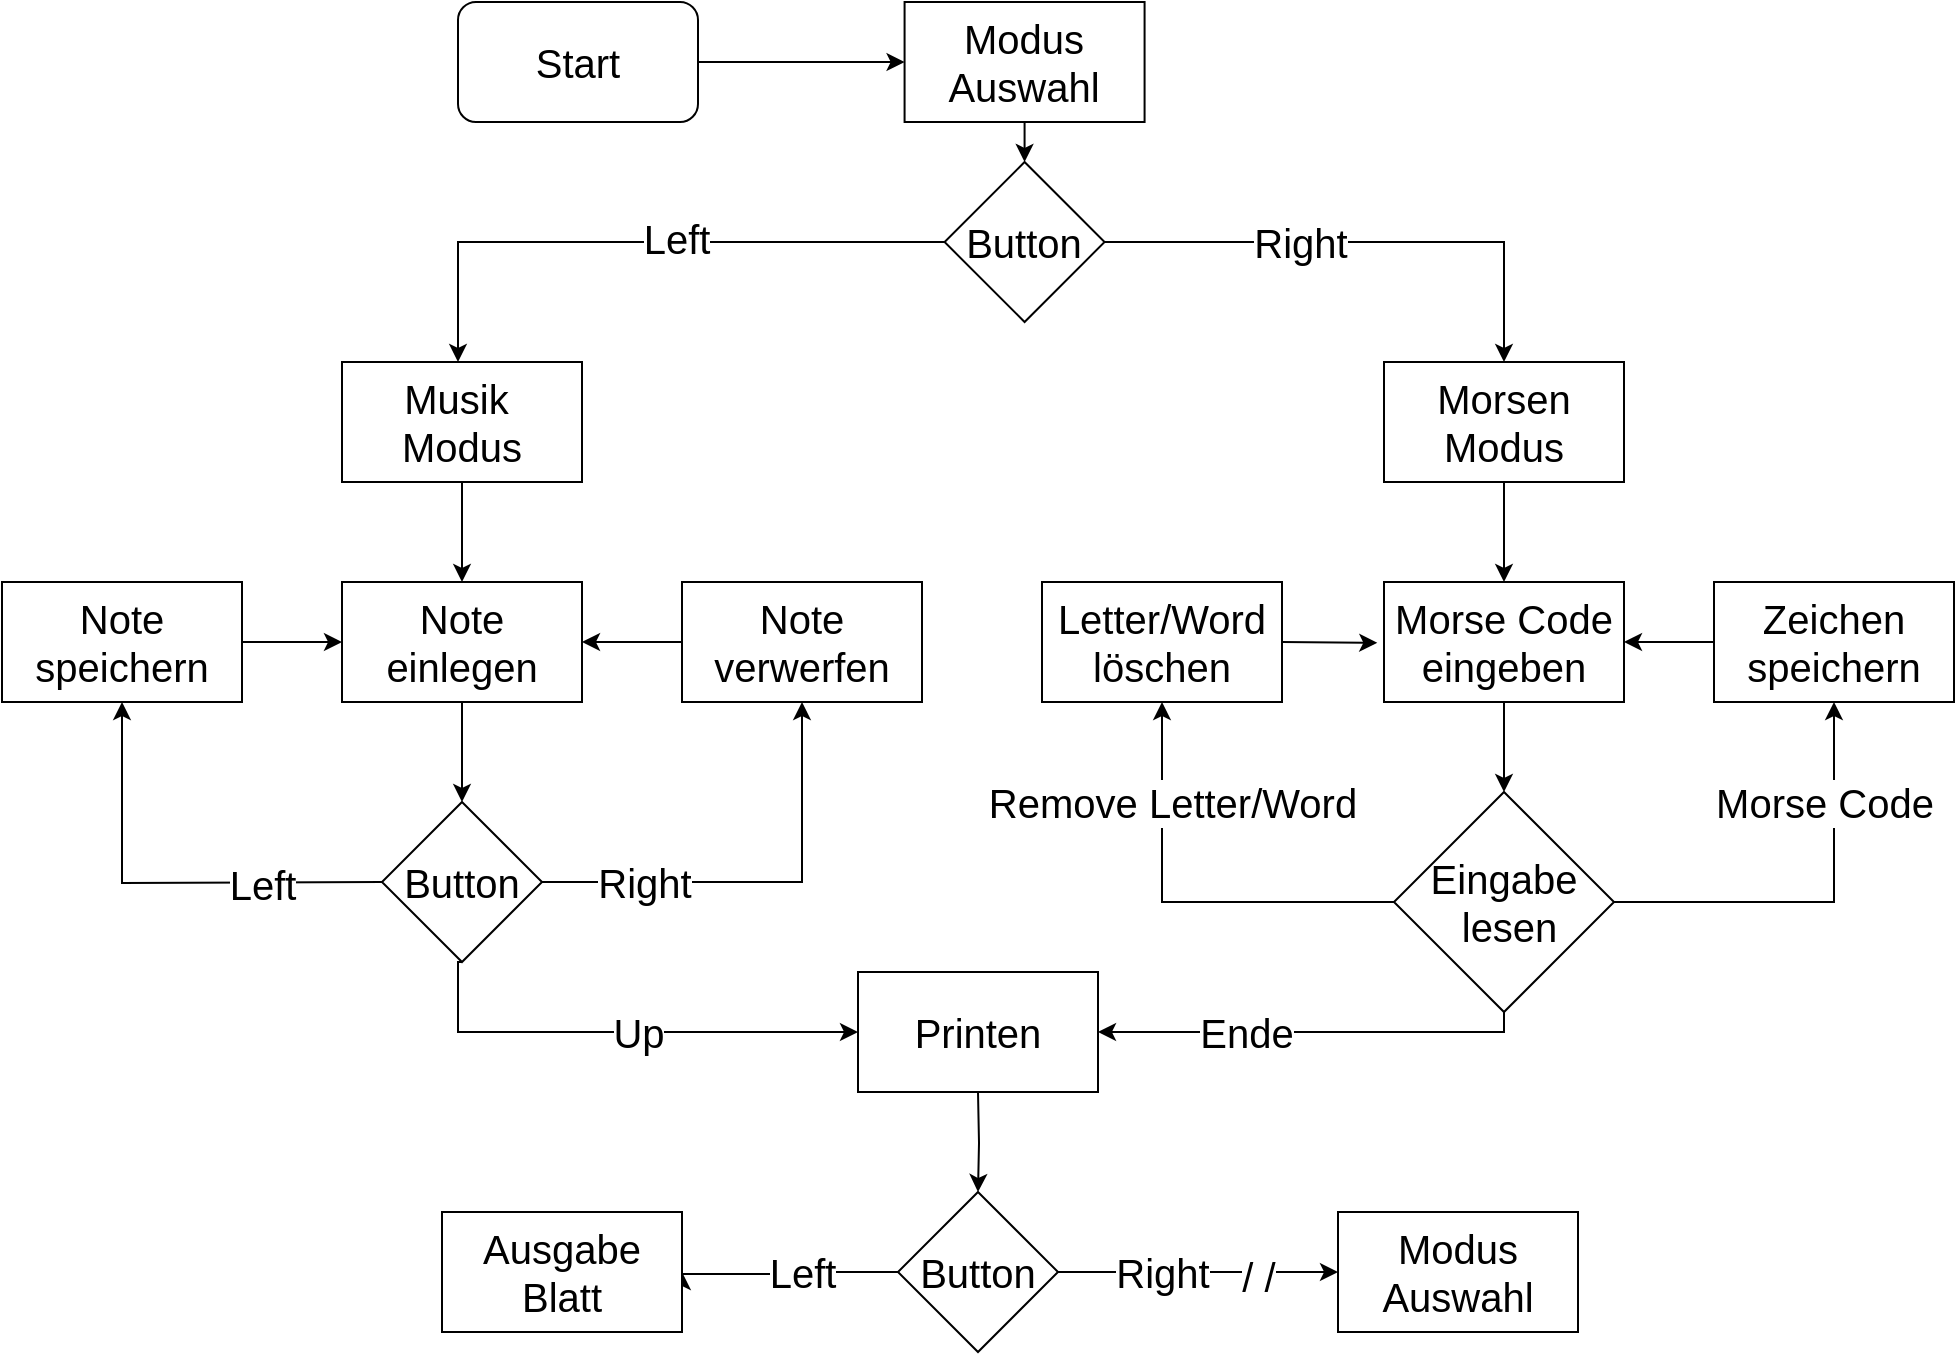 <mxfile version="24.5.3" type="device">
  <diagram name="Seite-1" id="wwn4yQSQ7MJp2Me2dEBf">
    <mxGraphModel dx="2062" dy="731" grid="1" gridSize="10" guides="1" tooltips="1" connect="1" arrows="1" fold="1" page="1" pageScale="1" pageWidth="827" pageHeight="1169" math="0" shadow="0">
      <root>
        <mxCell id="0" />
        <mxCell id="1" parent="0" />
        <mxCell id="0YVKLuxaaTDRTuJXz4Lc-6" style="edgeStyle=orthogonalEdgeStyle;rounded=0;orthogonalLoop=1;jettySize=auto;html=1;exitX=0;exitY=0.5;exitDx=0;exitDy=0;fontSize=20;" parent="1" source="0YVKLuxaaTDRTuJXz4Lc-3" target="NV1RmtdTw3If-MUejDQh-7" edge="1">
          <mxGeometry relative="1" as="geometry">
            <Array as="points">
              <mxPoint x="30" y="160" />
            </Array>
            <mxPoint x="32" y="200" as="targetPoint" />
          </mxGeometry>
        </mxCell>
        <mxCell id="0YVKLuxaaTDRTuJXz4Lc-9" value="Left" style="edgeLabel;html=1;align=center;verticalAlign=middle;resizable=0;points=[];fontSize=20;" parent="0YVKLuxaaTDRTuJXz4Lc-6" vertex="1" connectable="0">
          <mxGeometry x="0.156" y="-1" relative="1" as="geometry">
            <mxPoint x="41" y="-1" as="offset" />
          </mxGeometry>
        </mxCell>
        <mxCell id="0YVKLuxaaTDRTuJXz4Lc-8" style="edgeStyle=orthogonalEdgeStyle;rounded=0;orthogonalLoop=1;jettySize=auto;html=1;exitX=1;exitY=0.5;exitDx=0;exitDy=0;fontSize=20;entryX=0.5;entryY=0;entryDx=0;entryDy=0;" parent="1" source="0YVKLuxaaTDRTuJXz4Lc-3" target="NV1RmtdTw3If-MUejDQh-8" edge="1">
          <mxGeometry relative="1" as="geometry">
            <Array as="points">
              <mxPoint x="553" y="160" />
            </Array>
            <mxPoint x="553" y="220" as="targetPoint" />
          </mxGeometry>
        </mxCell>
        <mxCell id="0YVKLuxaaTDRTuJXz4Lc-10" value="Right" style="edgeLabel;html=1;align=center;verticalAlign=middle;resizable=0;points=[];fontSize=20;" parent="0YVKLuxaaTDRTuJXz4Lc-8" vertex="1" connectable="0">
          <mxGeometry x="0.035" relative="1" as="geometry">
            <mxPoint x="-37" as="offset" />
          </mxGeometry>
        </mxCell>
        <mxCell id="0YVKLuxaaTDRTuJXz4Lc-3" value="Button" style="rhombus;whiteSpace=wrap;html=1;fontSize=20;" parent="1" vertex="1">
          <mxGeometry x="273.29" y="120" width="80" height="80" as="geometry" />
        </mxCell>
        <mxCell id="NV1RmtdTw3If-MUejDQh-5" style="edgeStyle=orthogonalEdgeStyle;rounded=0;orthogonalLoop=1;jettySize=auto;html=1;entryX=0;entryY=0.5;entryDx=0;entryDy=0;" edge="1" parent="1" source="0YVKLuxaaTDRTuJXz4Lc-4" target="NV1RmtdTw3If-MUejDQh-4">
          <mxGeometry relative="1" as="geometry" />
        </mxCell>
        <mxCell id="0YVKLuxaaTDRTuJXz4Lc-4" value="Start" style="rounded=1;whiteSpace=wrap;html=1;fontSize=20;" parent="1" vertex="1">
          <mxGeometry x="30" y="40" width="120" height="60" as="geometry" />
        </mxCell>
        <mxCell id="0YVKLuxaaTDRTuJXz4Lc-29" style="edgeStyle=orthogonalEdgeStyle;rounded=0;orthogonalLoop=1;jettySize=auto;html=1;entryX=0.5;entryY=0;entryDx=0;entryDy=0;fontSize=20;" parent="1" source="0YVKLuxaaTDRTuJXz4Lc-5" target="0YVKLuxaaTDRTuJXz4Lc-28" edge="1">
          <mxGeometry relative="1" as="geometry" />
        </mxCell>
        <mxCell id="0YVKLuxaaTDRTuJXz4Lc-5" value="Note einlegen" style="rounded=0;whiteSpace=wrap;html=1;fontSize=20;" parent="1" vertex="1">
          <mxGeometry x="-28" y="330" width="120" height="60" as="geometry" />
        </mxCell>
        <mxCell id="0YVKLuxaaTDRTuJXz4Lc-13" style="edgeStyle=orthogonalEdgeStyle;rounded=0;orthogonalLoop=1;jettySize=auto;html=1;entryX=0.5;entryY=0;entryDx=0;entryDy=0;fontSize=20;" parent="1" source="0YVKLuxaaTDRTuJXz4Lc-7" target="0YVKLuxaaTDRTuJXz4Lc-12" edge="1">
          <mxGeometry relative="1" as="geometry" />
        </mxCell>
        <mxCell id="0YVKLuxaaTDRTuJXz4Lc-7" value="Morse Code eingeben" style="rounded=0;whiteSpace=wrap;html=1;fontSize=20;" parent="1" vertex="1">
          <mxGeometry x="493" y="330" width="120" height="60" as="geometry" />
        </mxCell>
        <mxCell id="0YVKLuxaaTDRTuJXz4Lc-16" style="edgeStyle=orthogonalEdgeStyle;rounded=0;orthogonalLoop=1;jettySize=auto;html=1;entryX=0.5;entryY=1;entryDx=0;entryDy=0;fontSize=20;exitX=1;exitY=0.5;exitDx=0;exitDy=0;" parent="1" source="0YVKLuxaaTDRTuJXz4Lc-12" target="0YVKLuxaaTDRTuJXz4Lc-24" edge="1">
          <mxGeometry relative="1" as="geometry">
            <mxPoint x="698" y="440" as="targetPoint" />
            <Array as="points">
              <mxPoint x="718" y="490" />
            </Array>
          </mxGeometry>
        </mxCell>
        <mxCell id="0YVKLuxaaTDRTuJXz4Lc-26" value="Morse Code" style="edgeLabel;html=1;align=center;verticalAlign=middle;resizable=0;points=[];fontSize=20;" parent="0YVKLuxaaTDRTuJXz4Lc-16" vertex="1" connectable="0">
          <mxGeometry x="-0.022" y="-1" relative="1" as="geometry">
            <mxPoint x="2" y="-51" as="offset" />
          </mxGeometry>
        </mxCell>
        <mxCell id="0YVKLuxaaTDRTuJXz4Lc-17" style="edgeStyle=orthogonalEdgeStyle;rounded=0;orthogonalLoop=1;jettySize=auto;html=1;exitX=0;exitY=0.5;exitDx=0;exitDy=0;entryX=0.5;entryY=1;entryDx=0;entryDy=0;fontSize=20;" parent="1" source="0YVKLuxaaTDRTuJXz4Lc-12" target="0YVKLuxaaTDRTuJXz4Lc-22" edge="1">
          <mxGeometry relative="1" as="geometry">
            <mxPoint x="498" y="509.95" as="sourcePoint" />
            <mxPoint x="368" y="479.95" as="targetPoint" />
            <Array as="points">
              <mxPoint x="382" y="490" />
            </Array>
          </mxGeometry>
        </mxCell>
        <mxCell id="0YVKLuxaaTDRTuJXz4Lc-19" value="Remove Letter/Word" style="edgeLabel;html=1;align=center;verticalAlign=middle;resizable=0;points=[];fontSize=20;" parent="0YVKLuxaaTDRTuJXz4Lc-17" vertex="1" connectable="0">
          <mxGeometry x="0.001" relative="1" as="geometry">
            <mxPoint x="-3" y="-50" as="offset" />
          </mxGeometry>
        </mxCell>
        <mxCell id="0YVKLuxaaTDRTuJXz4Lc-20" style="edgeStyle=orthogonalEdgeStyle;rounded=0;orthogonalLoop=1;jettySize=auto;html=1;entryX=1;entryY=0.5;entryDx=0;entryDy=0;fontSize=20;exitX=0.5;exitY=1;exitDx=0;exitDy=0;" parent="1" source="0YVKLuxaaTDRTuJXz4Lc-12" target="0YVKLuxaaTDRTuJXz4Lc-14" edge="1">
          <mxGeometry relative="1" as="geometry">
            <mxPoint x="350" y="550" as="targetPoint" />
            <Array as="points">
              <mxPoint x="553" y="555" />
            </Array>
          </mxGeometry>
        </mxCell>
        <mxCell id="0YVKLuxaaTDRTuJXz4Lc-21" value="Ende" style="edgeLabel;html=1;align=center;verticalAlign=middle;resizable=0;points=[];fontSize=20;" parent="0YVKLuxaaTDRTuJXz4Lc-20" vertex="1" connectable="0">
          <mxGeometry x="-0.465" y="1" relative="1" as="geometry">
            <mxPoint x="-82" y="-1" as="offset" />
          </mxGeometry>
        </mxCell>
        <mxCell id="0YVKLuxaaTDRTuJXz4Lc-12" value="Eingabe&lt;div style=&quot;font-size: 20px;&quot;&gt;&amp;nbsp;lesen&lt;/div&gt;" style="rhombus;whiteSpace=wrap;html=1;fontSize=20;" parent="1" vertex="1">
          <mxGeometry x="498" y="435" width="110" height="110" as="geometry" />
        </mxCell>
        <mxCell id="0YVKLuxaaTDRTuJXz4Lc-14" value="Printen" style="rounded=0;whiteSpace=wrap;html=1;fontSize=20;" parent="1" vertex="1">
          <mxGeometry x="230" y="525" width="120" height="60" as="geometry" />
        </mxCell>
        <mxCell id="0YVKLuxaaTDRTuJXz4Lc-23" style="edgeStyle=orthogonalEdgeStyle;rounded=0;orthogonalLoop=1;jettySize=auto;html=1;entryX=-0.028;entryY=0.507;entryDx=0;entryDy=0;fontSize=20;entryPerimeter=0;exitX=1;exitY=0.5;exitDx=0;exitDy=0;" parent="1" source="0YVKLuxaaTDRTuJXz4Lc-22" target="0YVKLuxaaTDRTuJXz4Lc-7" edge="1">
          <mxGeometry relative="1" as="geometry">
            <Array as="points">
              <mxPoint x="442" y="360" />
            </Array>
            <mxPoint x="311.99" y="390" as="sourcePoint" />
            <mxPoint x="487.99" y="390" as="targetPoint" />
          </mxGeometry>
        </mxCell>
        <mxCell id="0YVKLuxaaTDRTuJXz4Lc-22" value="Letter/Word löschen" style="rounded=0;whiteSpace=wrap;html=1;fontSize=20;" parent="1" vertex="1">
          <mxGeometry x="322" y="330" width="120" height="60" as="geometry" />
        </mxCell>
        <mxCell id="NV1RmtdTw3If-MUejDQh-1" style="edgeStyle=orthogonalEdgeStyle;rounded=0;orthogonalLoop=1;jettySize=auto;html=1;exitX=0;exitY=0.5;exitDx=0;exitDy=0;entryX=1;entryY=0.5;entryDx=0;entryDy=0;" edge="1" parent="1" source="0YVKLuxaaTDRTuJXz4Lc-24" target="0YVKLuxaaTDRTuJXz4Lc-7">
          <mxGeometry relative="1" as="geometry" />
        </mxCell>
        <mxCell id="0YVKLuxaaTDRTuJXz4Lc-24" value="Zeichen speichern" style="rounded=0;whiteSpace=wrap;html=1;fontSize=20;" parent="1" vertex="1">
          <mxGeometry x="658" y="330" width="120" height="60" as="geometry" />
        </mxCell>
        <mxCell id="0YVKLuxaaTDRTuJXz4Lc-35" style="edgeStyle=orthogonalEdgeStyle;rounded=0;orthogonalLoop=1;jettySize=auto;html=1;entryX=0.5;entryY=1;entryDx=0;entryDy=0;fontSize=20;" parent="1" source="0YVKLuxaaTDRTuJXz4Lc-28" target="0YVKLuxaaTDRTuJXz4Lc-34" edge="1">
          <mxGeometry relative="1" as="geometry" />
        </mxCell>
        <mxCell id="0YVKLuxaaTDRTuJXz4Lc-36" value="Right" style="edgeLabel;html=1;align=center;verticalAlign=middle;resizable=0;points=[];fontSize=20;" parent="0YVKLuxaaTDRTuJXz4Lc-35" vertex="1" connectable="0">
          <mxGeometry x="-0.257" relative="1" as="geometry">
            <mxPoint x="-31" as="offset" />
          </mxGeometry>
        </mxCell>
        <mxCell id="0YVKLuxaaTDRTuJXz4Lc-38" style="edgeStyle=orthogonalEdgeStyle;rounded=0;orthogonalLoop=1;jettySize=auto;html=1;entryX=0;entryY=0.5;entryDx=0;entryDy=0;fontSize=20;exitX=0.5;exitY=1;exitDx=0;exitDy=0;" parent="1" source="0YVKLuxaaTDRTuJXz4Lc-28" target="0YVKLuxaaTDRTuJXz4Lc-14" edge="1">
          <mxGeometry relative="1" as="geometry">
            <Array as="points">
              <mxPoint x="30" y="555" />
            </Array>
          </mxGeometry>
        </mxCell>
        <mxCell id="0YVKLuxaaTDRTuJXz4Lc-39" value="Up" style="edgeLabel;html=1;align=center;verticalAlign=middle;resizable=0;points=[];fontSize=20;" parent="0YVKLuxaaTDRTuJXz4Lc-38" vertex="1" connectable="0">
          <mxGeometry x="-0.646" relative="1" as="geometry">
            <mxPoint x="85" as="offset" />
          </mxGeometry>
        </mxCell>
        <mxCell id="0YVKLuxaaTDRTuJXz4Lc-28" value="Button" style="rhombus;whiteSpace=wrap;html=1;fontSize=20;" parent="1" vertex="1">
          <mxGeometry x="-8" y="440" width="80" height="80" as="geometry" />
        </mxCell>
        <mxCell id="0YVKLuxaaTDRTuJXz4Lc-30" style="edgeStyle=orthogonalEdgeStyle;rounded=0;orthogonalLoop=1;jettySize=auto;html=1;exitX=0;exitY=0.5;exitDx=0;exitDy=0;entryX=0.5;entryY=1;entryDx=0;entryDy=0;fontSize=20;" parent="1" target="0YVKLuxaaTDRTuJXz4Lc-32" edge="1">
          <mxGeometry relative="1" as="geometry">
            <mxPoint x="-8" y="480" as="sourcePoint" />
            <mxPoint x="-28" y="520" as="targetPoint" />
            <Array as="points" />
          </mxGeometry>
        </mxCell>
        <mxCell id="0YVKLuxaaTDRTuJXz4Lc-31" value="Left" style="edgeLabel;html=1;align=center;verticalAlign=middle;resizable=0;points=[];fontSize=20;" parent="0YVKLuxaaTDRTuJXz4Lc-30" vertex="1" connectable="0">
          <mxGeometry x="0.001" relative="1" as="geometry">
            <mxPoint x="50" as="offset" />
          </mxGeometry>
        </mxCell>
        <mxCell id="NV1RmtdTw3If-MUejDQh-3" style="edgeStyle=orthogonalEdgeStyle;rounded=0;orthogonalLoop=1;jettySize=auto;html=1;entryX=0;entryY=0.5;entryDx=0;entryDy=0;" edge="1" parent="1" source="0YVKLuxaaTDRTuJXz4Lc-32" target="0YVKLuxaaTDRTuJXz4Lc-5">
          <mxGeometry relative="1" as="geometry" />
        </mxCell>
        <mxCell id="0YVKLuxaaTDRTuJXz4Lc-32" value="Note speichern" style="rounded=0;whiteSpace=wrap;html=1;fontSize=20;" parent="1" vertex="1">
          <mxGeometry x="-198" y="330" width="120" height="60" as="geometry" />
        </mxCell>
        <mxCell id="NV1RmtdTw3If-MUejDQh-2" style="edgeStyle=orthogonalEdgeStyle;rounded=0;orthogonalLoop=1;jettySize=auto;html=1;entryX=1;entryY=0.5;entryDx=0;entryDy=0;" edge="1" parent="1" source="0YVKLuxaaTDRTuJXz4Lc-34" target="0YVKLuxaaTDRTuJXz4Lc-5">
          <mxGeometry relative="1" as="geometry" />
        </mxCell>
        <mxCell id="0YVKLuxaaTDRTuJXz4Lc-34" value="Note verwerfen" style="rounded=0;whiteSpace=wrap;html=1;fontSize=20;" parent="1" vertex="1">
          <mxGeometry x="142" y="330" width="120" height="60" as="geometry" />
        </mxCell>
        <mxCell id="0YVKLuxaaTDRTuJXz4Lc-42" style="edgeStyle=orthogonalEdgeStyle;rounded=0;orthogonalLoop=1;jettySize=auto;html=1;entryX=0.5;entryY=0;entryDx=0;entryDy=0;fontSize=20;" parent="1" target="0YVKLuxaaTDRTuJXz4Lc-45" edge="1">
          <mxGeometry relative="1" as="geometry">
            <mxPoint x="290" y="585" as="sourcePoint" />
          </mxGeometry>
        </mxCell>
        <mxCell id="0YVKLuxaaTDRTuJXz4Lc-43" style="edgeStyle=orthogonalEdgeStyle;rounded=0;orthogonalLoop=1;jettySize=auto;html=1;fontSize=20;entryX=0;entryY=0.5;entryDx=0;entryDy=0;" parent="1" source="0YVKLuxaaTDRTuJXz4Lc-45" edge="1" target="NV1RmtdTw3If-MUejDQh-11">
          <mxGeometry relative="1" as="geometry">
            <mxPoint x="420" y="675" as="targetPoint" />
          </mxGeometry>
        </mxCell>
        <mxCell id="0YVKLuxaaTDRTuJXz4Lc-44" value="Right" style="edgeLabel;html=1;align=center;verticalAlign=middle;resizable=0;points=[];fontSize=20;" parent="0YVKLuxaaTDRTuJXz4Lc-43" vertex="1" connectable="0">
          <mxGeometry x="-0.257" relative="1" as="geometry">
            <mxPoint as="offset" />
          </mxGeometry>
        </mxCell>
        <mxCell id="NV1RmtdTw3If-MUejDQh-12" value="&lt;font style=&quot;font-size: 20px;&quot;&gt;/ /&lt;/font&gt;" style="edgeLabel;html=1;align=center;verticalAlign=middle;resizable=0;points=[];" vertex="1" connectable="0" parent="0YVKLuxaaTDRTuJXz4Lc-43">
          <mxGeometry x="0.466" y="-2" relative="1" as="geometry">
            <mxPoint x="-3" as="offset" />
          </mxGeometry>
        </mxCell>
        <mxCell id="0YVKLuxaaTDRTuJXz4Lc-49" style="edgeStyle=orthogonalEdgeStyle;rounded=0;orthogonalLoop=1;jettySize=auto;html=1;fontSize=20;entryX=1;entryY=0.5;entryDx=0;entryDy=0;" parent="1" source="0YVKLuxaaTDRTuJXz4Lc-45" target="0YVKLuxaaTDRTuJXz4Lc-53" edge="1">
          <mxGeometry relative="1" as="geometry">
            <mxPoint x="150" y="675" as="targetPoint" />
            <Array as="points">
              <mxPoint x="200" y="675" />
              <mxPoint x="142" y="676" />
            </Array>
          </mxGeometry>
        </mxCell>
        <mxCell id="0YVKLuxaaTDRTuJXz4Lc-50" value="Left" style="edgeLabel;html=1;align=center;verticalAlign=middle;resizable=0;points=[];fontSize=20;" parent="0YVKLuxaaTDRTuJXz4Lc-49" vertex="1" connectable="0">
          <mxGeometry x="-0.229" y="1" relative="1" as="geometry">
            <mxPoint x="-6" y="-1" as="offset" />
          </mxGeometry>
        </mxCell>
        <mxCell id="0YVKLuxaaTDRTuJXz4Lc-45" value="Button" style="rhombus;whiteSpace=wrap;html=1;fontSize=20;" parent="1" vertex="1">
          <mxGeometry x="250" y="635" width="80" height="80" as="geometry" />
        </mxCell>
        <mxCell id="0YVKLuxaaTDRTuJXz4Lc-53" value="Ausgabe Blatt" style="rounded=0;whiteSpace=wrap;html=1;fontSize=20;" parent="1" vertex="1">
          <mxGeometry x="22" y="645" width="120" height="60" as="geometry" />
        </mxCell>
        <mxCell id="NV1RmtdTw3If-MUejDQh-6" style="edgeStyle=orthogonalEdgeStyle;rounded=0;orthogonalLoop=1;jettySize=auto;html=1;exitX=0.5;exitY=1;exitDx=0;exitDy=0;entryX=0.5;entryY=0;entryDx=0;entryDy=0;" edge="1" parent="1" source="NV1RmtdTw3If-MUejDQh-4" target="0YVKLuxaaTDRTuJXz4Lc-3">
          <mxGeometry relative="1" as="geometry" />
        </mxCell>
        <mxCell id="NV1RmtdTw3If-MUejDQh-4" value="&lt;font style=&quot;font-size: 20px;&quot;&gt;Modus Auswahl&lt;/font&gt;" style="rounded=0;whiteSpace=wrap;html=1;" vertex="1" parent="1">
          <mxGeometry x="253.29" y="40" width="120" height="60" as="geometry" />
        </mxCell>
        <mxCell id="NV1RmtdTw3If-MUejDQh-10" style="edgeStyle=orthogonalEdgeStyle;rounded=0;orthogonalLoop=1;jettySize=auto;html=1;" edge="1" parent="1" source="NV1RmtdTw3If-MUejDQh-7" target="0YVKLuxaaTDRTuJXz4Lc-5">
          <mxGeometry relative="1" as="geometry" />
        </mxCell>
        <mxCell id="NV1RmtdTw3If-MUejDQh-7" value="&lt;font style=&quot;font-size: 20px;&quot;&gt;Musik&amp;nbsp;&lt;/font&gt;&lt;div&gt;&lt;font style=&quot;font-size: 20px;&quot;&gt;Modus&lt;/font&gt;&lt;/div&gt;" style="rounded=0;whiteSpace=wrap;html=1;" vertex="1" parent="1">
          <mxGeometry x="-28" y="220" width="120" height="60" as="geometry" />
        </mxCell>
        <mxCell id="NV1RmtdTw3If-MUejDQh-9" style="edgeStyle=orthogonalEdgeStyle;rounded=0;orthogonalLoop=1;jettySize=auto;html=1;entryX=0.5;entryY=0;entryDx=0;entryDy=0;" edge="1" parent="1" source="NV1RmtdTw3If-MUejDQh-8" target="0YVKLuxaaTDRTuJXz4Lc-7">
          <mxGeometry relative="1" as="geometry" />
        </mxCell>
        <mxCell id="NV1RmtdTw3If-MUejDQh-8" value="&lt;font style=&quot;font-size: 20px;&quot;&gt;Morsen Modus&lt;/font&gt;" style="rounded=0;whiteSpace=wrap;html=1;" vertex="1" parent="1">
          <mxGeometry x="493" y="220" width="120" height="60" as="geometry" />
        </mxCell>
        <mxCell id="NV1RmtdTw3If-MUejDQh-11" value="&lt;font style=&quot;font-size: 20px;&quot;&gt;Modus Auswahl&lt;/font&gt;" style="rounded=0;whiteSpace=wrap;html=1;" vertex="1" parent="1">
          <mxGeometry x="470" y="645" width="120" height="60" as="geometry" />
        </mxCell>
      </root>
    </mxGraphModel>
  </diagram>
</mxfile>
